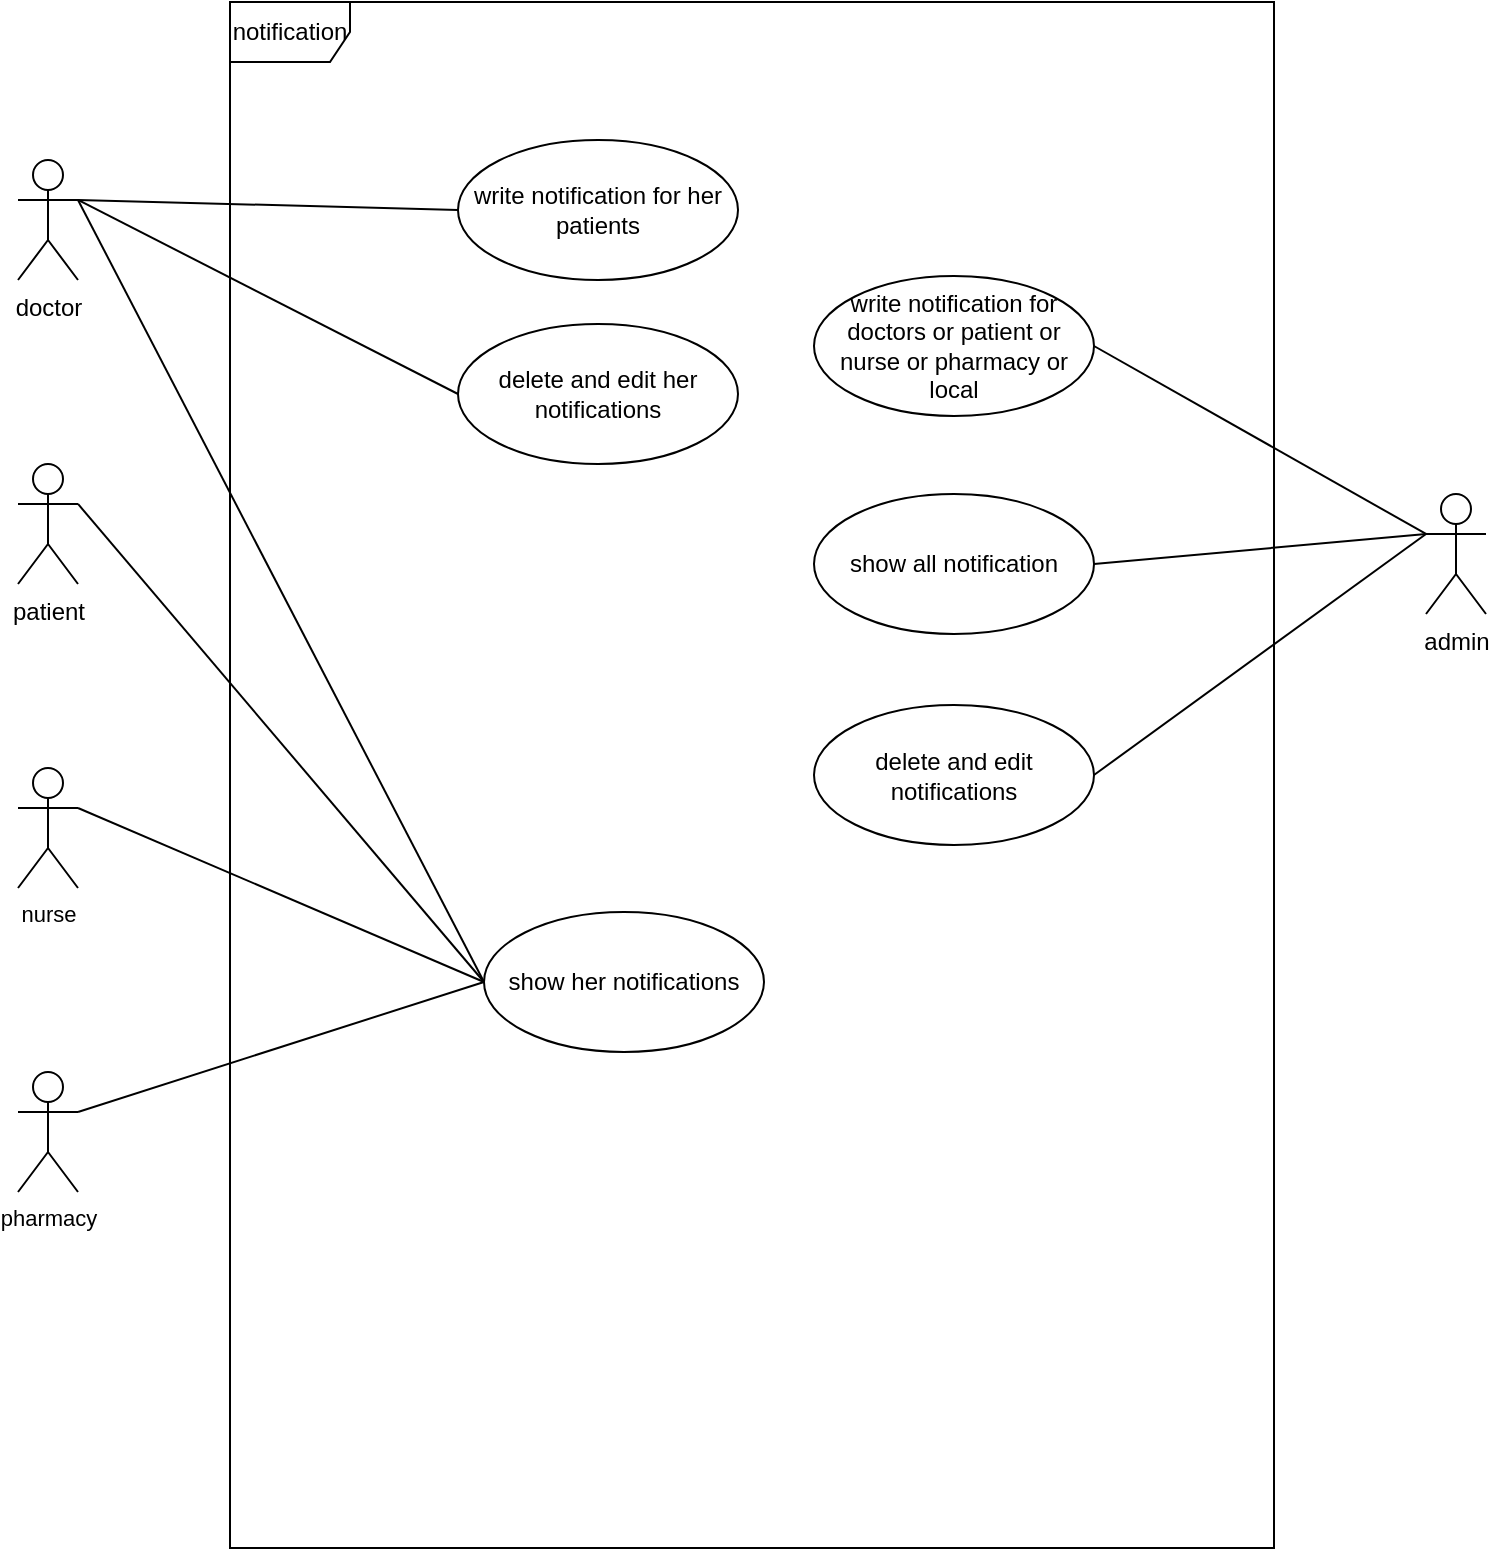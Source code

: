 <mxfile version="27.0.2">
  <diagram name="Page-1" id="2qnpe3ND26Y3Zji--ZoO">
    <mxGraphModel dx="1186" dy="916" grid="0" gridSize="10" guides="1" tooltips="1" connect="1" arrows="1" fold="1" page="1" pageScale="1" pageWidth="850" pageHeight="1100" math="0" shadow="0">
      <root>
        <mxCell id="0" />
        <mxCell id="1" parent="0" />
        <mxCell id="0cF-kN6dWR6a9IYdRQfF-1" value="notification" style="shape=umlFrame;whiteSpace=wrap;html=1;pointerEvents=0;" vertex="1" parent="1">
          <mxGeometry x="154" y="60" width="522" height="773" as="geometry" />
        </mxCell>
        <mxCell id="0cF-kN6dWR6a9IYdRQfF-8" style="rounded=0;orthogonalLoop=1;jettySize=auto;html=1;exitX=1;exitY=0.333;exitDx=0;exitDy=0;exitPerimeter=0;entryX=0;entryY=0.5;entryDx=0;entryDy=0;endArrow=none;startFill=0;" edge="1" parent="1" source="0cF-kN6dWR6a9IYdRQfF-2" target="0cF-kN6dWR6a9IYdRQfF-7">
          <mxGeometry relative="1" as="geometry" />
        </mxCell>
        <mxCell id="0cF-kN6dWR6a9IYdRQfF-10" style="edgeStyle=none;shape=connector;rounded=0;orthogonalLoop=1;jettySize=auto;html=1;exitX=1;exitY=0.333;exitDx=0;exitDy=0;exitPerimeter=0;entryX=0;entryY=0.5;entryDx=0;entryDy=0;strokeColor=default;align=center;verticalAlign=middle;fontFamily=Helvetica;fontSize=11;fontColor=default;labelBackgroundColor=default;startFill=0;endArrow=none;" edge="1" parent="1" source="0cF-kN6dWR6a9IYdRQfF-2" target="0cF-kN6dWR6a9IYdRQfF-9">
          <mxGeometry relative="1" as="geometry" />
        </mxCell>
        <mxCell id="0cF-kN6dWR6a9IYdRQfF-25" style="edgeStyle=none;shape=connector;rounded=0;orthogonalLoop=1;jettySize=auto;html=1;exitX=1;exitY=0.333;exitDx=0;exitDy=0;exitPerimeter=0;entryX=0;entryY=0.5;entryDx=0;entryDy=0;strokeColor=default;align=center;verticalAlign=middle;fontFamily=Helvetica;fontSize=11;fontColor=default;labelBackgroundColor=default;startFill=0;endArrow=none;" edge="1" parent="1" source="0cF-kN6dWR6a9IYdRQfF-2" target="0cF-kN6dWR6a9IYdRQfF-24">
          <mxGeometry relative="1" as="geometry" />
        </mxCell>
        <mxCell id="0cF-kN6dWR6a9IYdRQfF-2" value="doctor" style="shape=umlActor;verticalLabelPosition=bottom;verticalAlign=top;html=1;" vertex="1" parent="1">
          <mxGeometry x="48" y="139" width="30" height="60" as="geometry" />
        </mxCell>
        <mxCell id="0cF-kN6dWR6a9IYdRQfF-11" style="edgeStyle=none;shape=connector;rounded=0;orthogonalLoop=1;jettySize=auto;html=1;exitX=1;exitY=0.333;exitDx=0;exitDy=0;exitPerimeter=0;entryX=0;entryY=0.5;entryDx=0;entryDy=0;strokeColor=default;align=center;verticalAlign=middle;fontFamily=Helvetica;fontSize=11;fontColor=default;labelBackgroundColor=default;startFill=0;endArrow=none;" edge="1" parent="1" source="0cF-kN6dWR6a9IYdRQfF-5" target="0cF-kN6dWR6a9IYdRQfF-9">
          <mxGeometry relative="1" as="geometry" />
        </mxCell>
        <mxCell id="0cF-kN6dWR6a9IYdRQfF-5" value="patient" style="shape=umlActor;verticalLabelPosition=bottom;verticalAlign=top;html=1;" vertex="1" parent="1">
          <mxGeometry x="48" y="291" width="30" height="60" as="geometry" />
        </mxCell>
        <mxCell id="0cF-kN6dWR6a9IYdRQfF-19" style="edgeStyle=none;shape=connector;rounded=0;orthogonalLoop=1;jettySize=auto;html=1;exitX=0;exitY=0.333;exitDx=0;exitDy=0;exitPerimeter=0;entryX=1;entryY=0.5;entryDx=0;entryDy=0;strokeColor=default;align=center;verticalAlign=middle;fontFamily=Helvetica;fontSize=11;fontColor=default;labelBackgroundColor=default;startFill=0;endArrow=none;" edge="1" parent="1" source="0cF-kN6dWR6a9IYdRQfF-6" target="0cF-kN6dWR6a9IYdRQfF-18">
          <mxGeometry relative="1" as="geometry" />
        </mxCell>
        <mxCell id="0cF-kN6dWR6a9IYdRQfF-21" style="edgeStyle=none;shape=connector;rounded=0;orthogonalLoop=1;jettySize=auto;html=1;exitX=0;exitY=0.333;exitDx=0;exitDy=0;exitPerimeter=0;entryX=1;entryY=0.5;entryDx=0;entryDy=0;strokeColor=default;align=center;verticalAlign=middle;fontFamily=Helvetica;fontSize=11;fontColor=default;labelBackgroundColor=default;startFill=0;endArrow=none;" edge="1" parent="1" source="0cF-kN6dWR6a9IYdRQfF-6" target="0cF-kN6dWR6a9IYdRQfF-20">
          <mxGeometry relative="1" as="geometry" />
        </mxCell>
        <mxCell id="0cF-kN6dWR6a9IYdRQfF-23" style="edgeStyle=none;shape=connector;rounded=0;orthogonalLoop=1;jettySize=auto;html=1;exitX=0;exitY=0.333;exitDx=0;exitDy=0;exitPerimeter=0;entryX=1;entryY=0.5;entryDx=0;entryDy=0;strokeColor=default;align=center;verticalAlign=middle;fontFamily=Helvetica;fontSize=11;fontColor=default;labelBackgroundColor=default;startFill=0;endArrow=none;" edge="1" parent="1" source="0cF-kN6dWR6a9IYdRQfF-6" target="0cF-kN6dWR6a9IYdRQfF-22">
          <mxGeometry relative="1" as="geometry" />
        </mxCell>
        <mxCell id="0cF-kN6dWR6a9IYdRQfF-6" value="admin" style="shape=umlActor;verticalLabelPosition=bottom;verticalAlign=top;html=1;" vertex="1" parent="1">
          <mxGeometry x="752" y="306" width="30" height="60" as="geometry" />
        </mxCell>
        <mxCell id="0cF-kN6dWR6a9IYdRQfF-7" value="write notification for her patients" style="ellipse;whiteSpace=wrap;html=1;" vertex="1" parent="1">
          <mxGeometry x="268" y="129" width="140" height="70" as="geometry" />
        </mxCell>
        <mxCell id="0cF-kN6dWR6a9IYdRQfF-9" value="show her notifications" style="ellipse;whiteSpace=wrap;html=1;" vertex="1" parent="1">
          <mxGeometry x="281" y="515" width="140" height="70" as="geometry" />
        </mxCell>
        <mxCell id="0cF-kN6dWR6a9IYdRQfF-16" style="edgeStyle=none;shape=connector;rounded=0;orthogonalLoop=1;jettySize=auto;html=1;exitX=1;exitY=0.333;exitDx=0;exitDy=0;exitPerimeter=0;entryX=0;entryY=0.5;entryDx=0;entryDy=0;strokeColor=default;align=center;verticalAlign=middle;fontFamily=Helvetica;fontSize=11;fontColor=default;labelBackgroundColor=default;startFill=0;endArrow=none;" edge="1" parent="1" source="0cF-kN6dWR6a9IYdRQfF-13" target="0cF-kN6dWR6a9IYdRQfF-9">
          <mxGeometry relative="1" as="geometry" />
        </mxCell>
        <mxCell id="0cF-kN6dWR6a9IYdRQfF-13" value="nurse" style="shape=umlActor;verticalLabelPosition=bottom;verticalAlign=top;html=1;fontFamily=Helvetica;fontSize=11;fontColor=default;labelBackgroundColor=default;" vertex="1" parent="1">
          <mxGeometry x="48" y="443" width="30" height="60" as="geometry" />
        </mxCell>
        <mxCell id="0cF-kN6dWR6a9IYdRQfF-17" style="edgeStyle=none;shape=connector;rounded=0;orthogonalLoop=1;jettySize=auto;html=1;exitX=1;exitY=0.333;exitDx=0;exitDy=0;exitPerimeter=0;entryX=0;entryY=0.5;entryDx=0;entryDy=0;strokeColor=default;align=center;verticalAlign=middle;fontFamily=Helvetica;fontSize=11;fontColor=default;labelBackgroundColor=default;startFill=0;endArrow=none;" edge="1" parent="1" source="0cF-kN6dWR6a9IYdRQfF-14" target="0cF-kN6dWR6a9IYdRQfF-9">
          <mxGeometry relative="1" as="geometry" />
        </mxCell>
        <mxCell id="0cF-kN6dWR6a9IYdRQfF-14" value="pharmacy" style="shape=umlActor;verticalLabelPosition=bottom;verticalAlign=top;html=1;fontFamily=Helvetica;fontSize=11;fontColor=default;labelBackgroundColor=default;" vertex="1" parent="1">
          <mxGeometry x="48" y="595" width="30" height="60" as="geometry" />
        </mxCell>
        <mxCell id="0cF-kN6dWR6a9IYdRQfF-18" value="show all notification" style="ellipse;whiteSpace=wrap;html=1;" vertex="1" parent="1">
          <mxGeometry x="446" y="306" width="140" height="70" as="geometry" />
        </mxCell>
        <mxCell id="0cF-kN6dWR6a9IYdRQfF-20" value="delete and edit notifications" style="ellipse;whiteSpace=wrap;html=1;" vertex="1" parent="1">
          <mxGeometry x="446" y="411.5" width="140" height="70" as="geometry" />
        </mxCell>
        <mxCell id="0cF-kN6dWR6a9IYdRQfF-22" value="write notification for doctors or patient or nurse or pharmacy or local" style="ellipse;whiteSpace=wrap;html=1;" vertex="1" parent="1">
          <mxGeometry x="446" y="197" width="140" height="70" as="geometry" />
        </mxCell>
        <mxCell id="0cF-kN6dWR6a9IYdRQfF-24" value="delete and edit her notifications" style="ellipse;whiteSpace=wrap;html=1;" vertex="1" parent="1">
          <mxGeometry x="268" y="221" width="140" height="70" as="geometry" />
        </mxCell>
      </root>
    </mxGraphModel>
  </diagram>
</mxfile>
